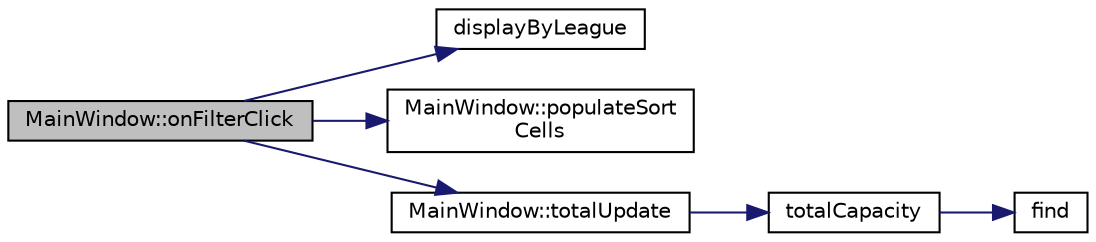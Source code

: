 digraph "MainWindow::onFilterClick"
{
 // LATEX_PDF_SIZE
  edge [fontname="Helvetica",fontsize="10",labelfontname="Helvetica",labelfontsize="10"];
  node [fontname="Helvetica",fontsize="10",shape=record];
  rankdir="LR";
  Node1 [label="MainWindow::onFilterClick",height=0.2,width=0.4,color="black", fillcolor="grey75", style="filled", fontcolor="black",tooltip=" "];
  Node1 -> Node2 [color="midnightblue",fontsize="10",style="solid",fontname="Helvetica"];
  Node2 [label="displayByLeague",height=0.2,width=0.4,color="black", fillcolor="white", style="filled",URL="$sort_8cpp.html#ac32ea5a4e719abba11c383cf7d9780e9",tooltip=" "];
  Node1 -> Node3 [color="midnightblue",fontsize="10",style="solid",fontname="Helvetica"];
  Node3 [label="MainWindow::populateSort\lCells",height=0.2,width=0.4,color="black", fillcolor="white", style="filled",URL="$class_main_window.html#a2194027ee49d71c263b70ffa961f16c8",tooltip=" "];
  Node1 -> Node4 [color="midnightblue",fontsize="10",style="solid",fontname="Helvetica"];
  Node4 [label="MainWindow::totalUpdate",height=0.2,width=0.4,color="black", fillcolor="white", style="filled",URL="$class_main_window.html#a733ecd2809146cb8725fd8248a960aca",tooltip=" "];
  Node4 -> Node5 [color="midnightblue",fontsize="10",style="solid",fontname="Helvetica"];
  Node5 [label="totalCapacity",height=0.2,width=0.4,color="black", fillcolor="white", style="filled",URL="$sort_8cpp.html#a75c465491e2c95e78598166ccb3dfd18",tooltip=" "];
  Node5 -> Node6 [color="midnightblue",fontsize="10",style="solid",fontname="Helvetica"];
  Node6 [label="find",height=0.2,width=0.4,color="black", fillcolor="white", style="filled",URL="$sort_8cpp.html#a5c09b313e479f1cbf6c118c8a1681618",tooltip=" "];
}
